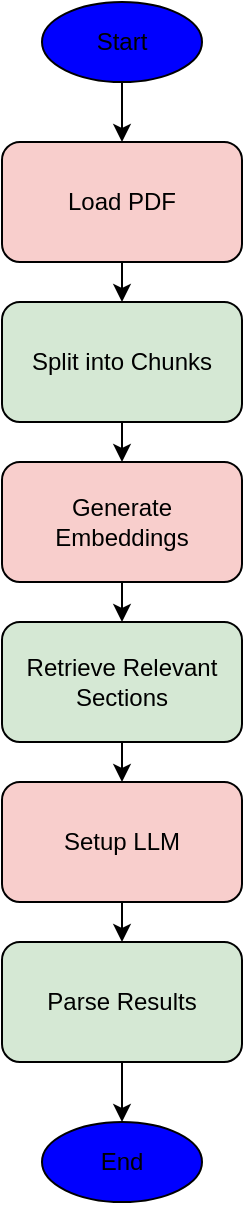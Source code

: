 <mxfile version="24.7.16">
  <diagram name="Page-1" id="l-tdR8uEzvwsLRFKwBkP">
    <mxGraphModel dx="1026" dy="629" grid="1" gridSize="10" guides="1" tooltips="1" connect="1" arrows="1" fold="1" page="1" pageScale="1" pageWidth="827" pageHeight="1169" math="0" shadow="0">
      <root>
        <mxCell id="0" />
        <mxCell id="1" parent="0" />
        <mxCell id="2" value="Start" style="ellipse;whiteSpace=wrap;html=1;aspect=fixed;fillColor=#0000FF;" vertex="1" parent="1">
          <mxGeometry x="40" y="10" width="80" height="40" as="geometry" />
        </mxCell>
        <mxCell id="3" value="Load PDF" style="rounded=1;whiteSpace=wrap;html=1;fillColor=#f8cecc;" vertex="1" parent="1">
          <mxGeometry x="20" y="80" width="120" height="60" as="geometry" />
        </mxCell>
        <mxCell id="4" style="edgeStyle=orthogonalEdgeStyle;exitX=0.5;exitY=1;entryX=0.5;entryY=0;endArrow=classic;html=1;" edge="1" parent="1" source="2" target="3">
          <mxGeometry relative="1" as="geometry" />
        </mxCell>
        <mxCell id="5" value="Split into Chunks" style="rounded=1;whiteSpace=wrap;html=1;fillColor=#d5e8d4;" vertex="1" parent="1">
          <mxGeometry x="20" y="160" width="120" height="60" as="geometry" />
        </mxCell>
        <mxCell id="6" style="edgeStyle=orthogonalEdgeStyle;exitX=0.5;exitY=1;entryX=0.5;entryY=0;endArrow=classic;html=1;" edge="1" parent="1" source="3" target="5">
          <mxGeometry relative="1" as="geometry" />
        </mxCell>
        <mxCell id="7" value="Generate Embeddings" style="rounded=1;whiteSpace=wrap;html=1;fillColor=#f8cecc;" vertex="1" parent="1">
          <mxGeometry x="20" y="240" width="120" height="60" as="geometry" />
        </mxCell>
        <mxCell id="8" style="edgeStyle=orthogonalEdgeStyle;exitX=0.5;exitY=1;entryX=0.5;entryY=0;endArrow=classic;html=1;" edge="1" parent="1" source="5" target="7">
          <mxGeometry relative="1" as="geometry" />
        </mxCell>
        <mxCell id="9" value="Retrieve Relevant Sections" style="rounded=1;whiteSpace=wrap;html=1;fillColor=#d5e8d4;" vertex="1" parent="1">
          <mxGeometry x="20" y="320" width="120" height="60" as="geometry" />
        </mxCell>
        <mxCell id="10" style="edgeStyle=orthogonalEdgeStyle;exitX=0.5;exitY=1;entryX=0.5;entryY=0;endArrow=classic;html=1;" edge="1" parent="1" source="7" target="9">
          <mxGeometry relative="1" as="geometry" />
        </mxCell>
        <mxCell id="11" value="Setup LLM" style="rounded=1;whiteSpace=wrap;html=1;fillColor=#f8cecc;" vertex="1" parent="1">
          <mxGeometry x="20" y="400" width="120" height="60" as="geometry" />
        </mxCell>
        <mxCell id="12" style="edgeStyle=orthogonalEdgeStyle;exitX=0.5;exitY=1;entryX=0.5;entryY=0;endArrow=classic;html=1;" edge="1" parent="1" source="9" target="11">
          <mxGeometry relative="1" as="geometry" />
        </mxCell>
        <mxCell id="13" value="Parse Results" style="rounded=1;whiteSpace=wrap;html=1;fillColor=#d5e8d4;" vertex="1" parent="1">
          <mxGeometry x="20" y="480" width="120" height="60" as="geometry" />
        </mxCell>
        <mxCell id="14" style="edgeStyle=orthogonalEdgeStyle;exitX=0.5;exitY=1;entryX=0.5;entryY=0;endArrow=classic;html=1;" edge="1" parent="1" source="11" target="13">
          <mxGeometry relative="1" as="geometry" />
        </mxCell>
        <mxCell id="15" value="End" style="ellipse;whiteSpace=wrap;html=1;aspect=fixed;fillColor=#0000FF;" vertex="1" parent="1">
          <mxGeometry x="40" y="570" width="80" height="40" as="geometry" />
        </mxCell>
        <mxCell id="16" style="edgeStyle=orthogonalEdgeStyle;exitX=0.5;exitY=1;entryX=0.5;entryY=0;endArrow=classic;html=1;" edge="1" parent="1" source="13" target="15">
          <mxGeometry relative="1" as="geometry" />
        </mxCell>
      </root>
    </mxGraphModel>
  </diagram>
</mxfile>
